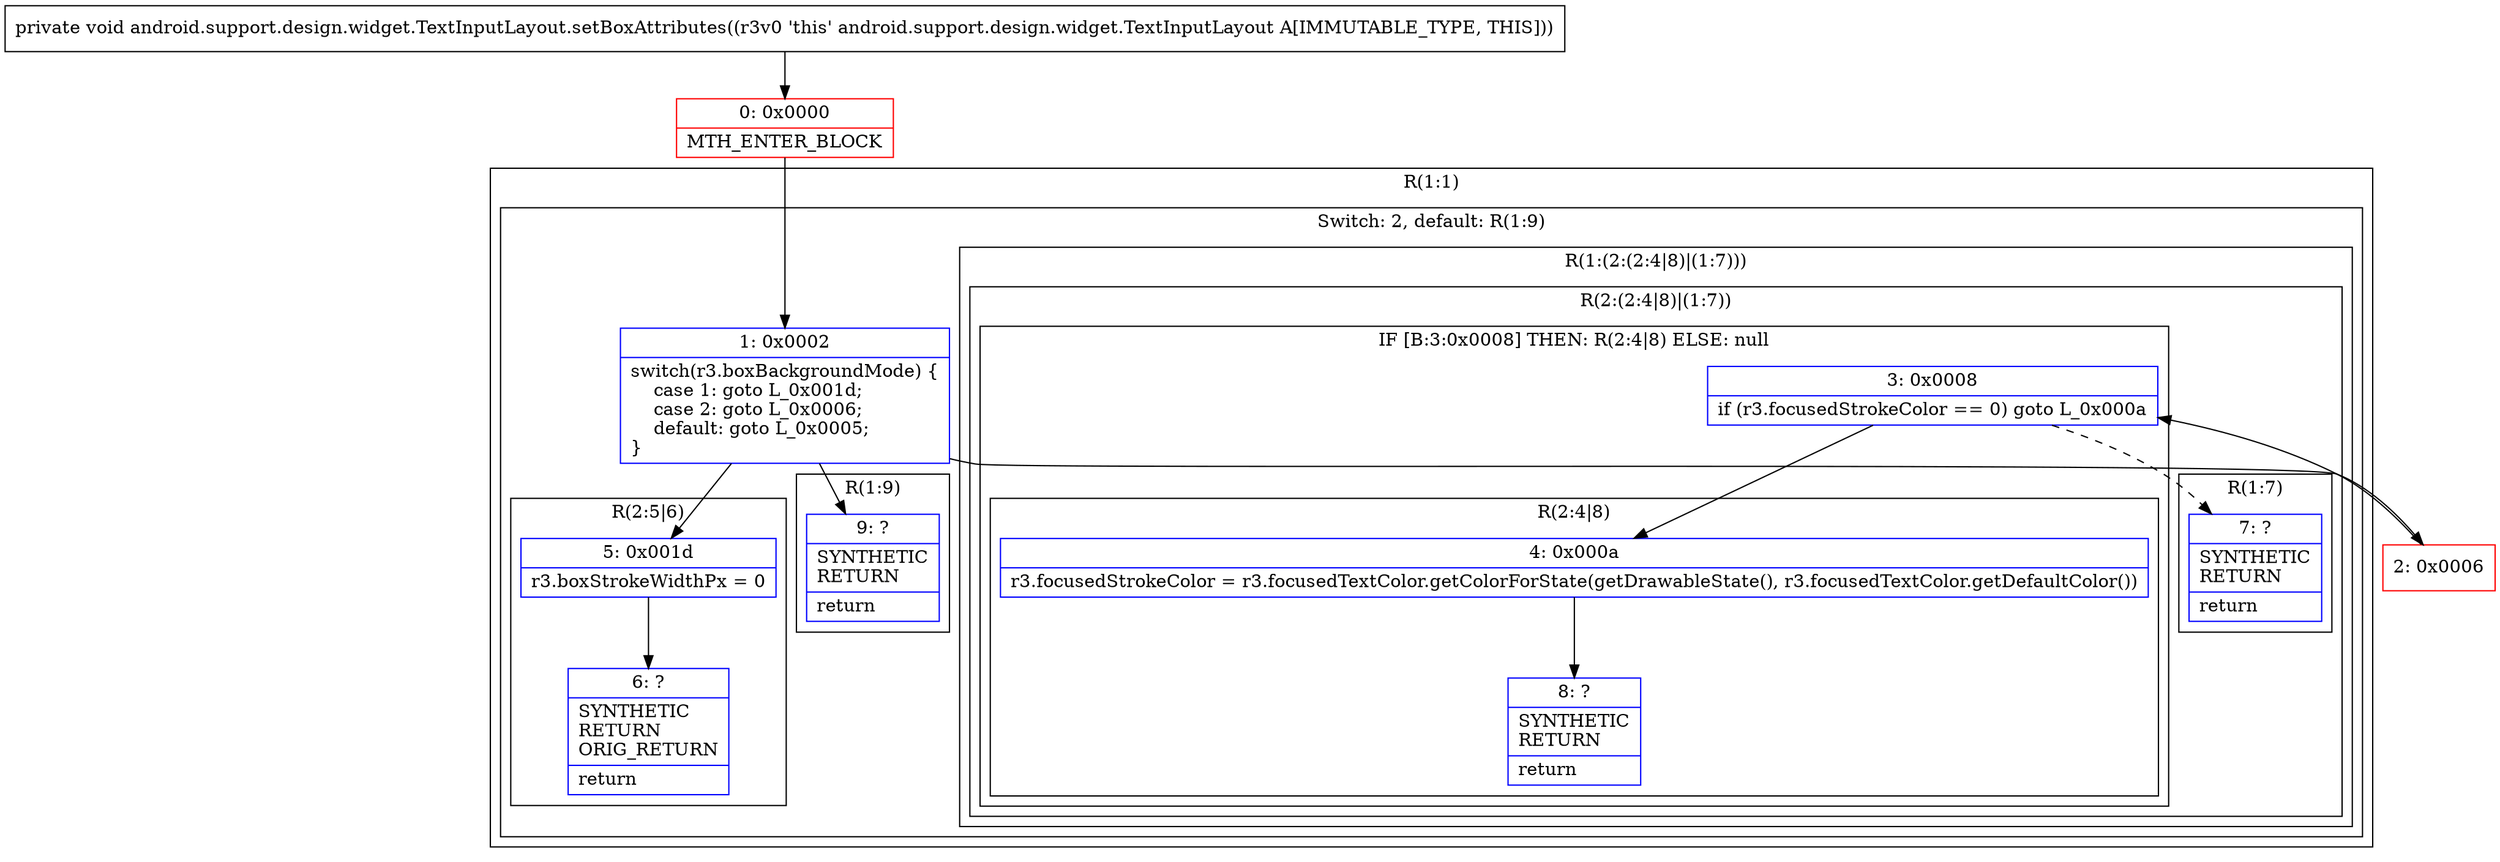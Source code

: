 digraph "CFG forandroid.support.design.widget.TextInputLayout.setBoxAttributes()V" {
subgraph cluster_Region_806664117 {
label = "R(1:1)";
node [shape=record,color=blue];
subgraph cluster_SwitchRegion_568620498 {
label = "Switch: 2, default: R(1:9)";
node [shape=record,color=blue];
Node_1 [shape=record,label="{1\:\ 0x0002|switch(r3.boxBackgroundMode) \{\l    case 1: goto L_0x001d;\l    case 2: goto L_0x0006;\l    default: goto L_0x0005;\l\}\l}"];
subgraph cluster_Region_875096502 {
label = "R(2:5|6)";
node [shape=record,color=blue];
Node_5 [shape=record,label="{5\:\ 0x001d|r3.boxStrokeWidthPx = 0\l}"];
Node_6 [shape=record,label="{6\:\ ?|SYNTHETIC\lRETURN\lORIG_RETURN\l|return\l}"];
}
subgraph cluster_Region_1814422664 {
label = "R(1:(2:(2:4|8)|(1:7)))";
node [shape=record,color=blue];
subgraph cluster_Region_2040094630 {
label = "R(2:(2:4|8)|(1:7))";
node [shape=record,color=blue];
subgraph cluster_IfRegion_2068971426 {
label = "IF [B:3:0x0008] THEN: R(2:4|8) ELSE: null";
node [shape=record,color=blue];
Node_3 [shape=record,label="{3\:\ 0x0008|if (r3.focusedStrokeColor == 0) goto L_0x000a\l}"];
subgraph cluster_Region_138927143 {
label = "R(2:4|8)";
node [shape=record,color=blue];
Node_4 [shape=record,label="{4\:\ 0x000a|r3.focusedStrokeColor = r3.focusedTextColor.getColorForState(getDrawableState(), r3.focusedTextColor.getDefaultColor())\l}"];
Node_8 [shape=record,label="{8\:\ ?|SYNTHETIC\lRETURN\l|return\l}"];
}
}
subgraph cluster_Region_1258645507 {
label = "R(1:7)";
node [shape=record,color=blue];
Node_7 [shape=record,label="{7\:\ ?|SYNTHETIC\lRETURN\l|return\l}"];
}
}
}
subgraph cluster_Region_2027059882 {
label = "R(1:9)";
node [shape=record,color=blue];
Node_9 [shape=record,label="{9\:\ ?|SYNTHETIC\lRETURN\l|return\l}"];
}
}
}
Node_0 [shape=record,color=red,label="{0\:\ 0x0000|MTH_ENTER_BLOCK\l}"];
Node_2 [shape=record,color=red,label="{2\:\ 0x0006}"];
MethodNode[shape=record,label="{private void android.support.design.widget.TextInputLayout.setBoxAttributes((r3v0 'this' android.support.design.widget.TextInputLayout A[IMMUTABLE_TYPE, THIS])) }"];
MethodNode -> Node_0;
Node_1 -> Node_2;
Node_1 -> Node_5;
Node_1 -> Node_9;
Node_5 -> Node_6;
Node_3 -> Node_4;
Node_3 -> Node_7[style=dashed];
Node_4 -> Node_8;
Node_0 -> Node_1;
Node_2 -> Node_3;
}

